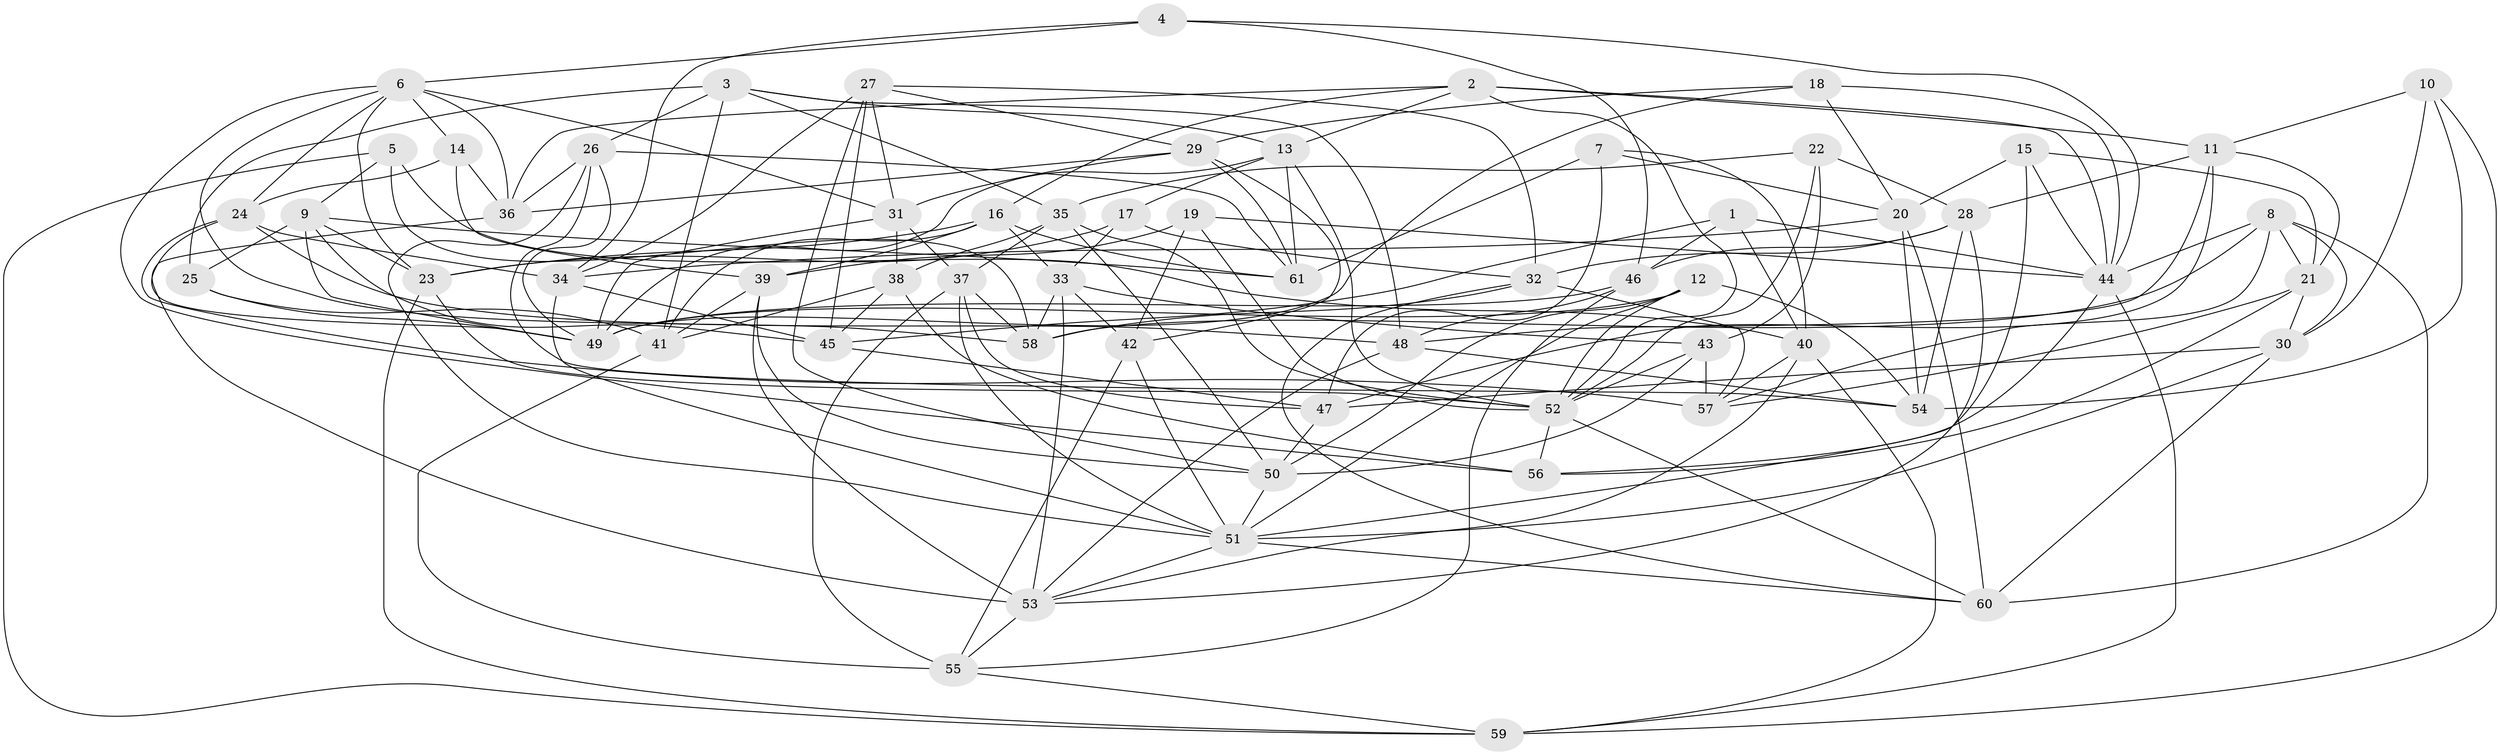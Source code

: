 // original degree distribution, {4: 1.0}
// Generated by graph-tools (version 1.1) at 2025/26/03/09/25 03:26:56]
// undirected, 61 vertices, 178 edges
graph export_dot {
graph [start="1"]
  node [color=gray90,style=filled];
  1;
  2;
  3;
  4;
  5;
  6;
  7;
  8;
  9;
  10;
  11;
  12;
  13;
  14;
  15;
  16;
  17;
  18;
  19;
  20;
  21;
  22;
  23;
  24;
  25;
  26;
  27;
  28;
  29;
  30;
  31;
  32;
  33;
  34;
  35;
  36;
  37;
  38;
  39;
  40;
  41;
  42;
  43;
  44;
  45;
  46;
  47;
  48;
  49;
  50;
  51;
  52;
  53;
  54;
  55;
  56;
  57;
  58;
  59;
  60;
  61;
  1 -- 40 [weight=1.0];
  1 -- 44 [weight=1.0];
  1 -- 45 [weight=1.0];
  1 -- 46 [weight=1.0];
  2 -- 11 [weight=1.0];
  2 -- 13 [weight=1.0];
  2 -- 16 [weight=1.0];
  2 -- 36 [weight=1.0];
  2 -- 44 [weight=1.0];
  2 -- 52 [weight=1.0];
  3 -- 13 [weight=1.0];
  3 -- 25 [weight=1.0];
  3 -- 26 [weight=1.0];
  3 -- 35 [weight=1.0];
  3 -- 41 [weight=1.0];
  3 -- 48 [weight=1.0];
  4 -- 6 [weight=1.0];
  4 -- 34 [weight=1.0];
  4 -- 44 [weight=1.0];
  4 -- 46 [weight=1.0];
  5 -- 9 [weight=1.0];
  5 -- 40 [weight=1.0];
  5 -- 58 [weight=1.0];
  5 -- 59 [weight=1.0];
  6 -- 14 [weight=1.0];
  6 -- 23 [weight=1.0];
  6 -- 24 [weight=1.0];
  6 -- 31 [weight=1.0];
  6 -- 36 [weight=1.0];
  6 -- 56 [weight=1.0];
  6 -- 58 [weight=1.0];
  7 -- 20 [weight=1.0];
  7 -- 40 [weight=1.0];
  7 -- 47 [weight=1.0];
  7 -- 61 [weight=1.0];
  8 -- 21 [weight=1.0];
  8 -- 30 [weight=1.0];
  8 -- 44 [weight=1.0];
  8 -- 57 [weight=1.0];
  8 -- 58 [weight=1.0];
  8 -- 60 [weight=1.0];
  9 -- 23 [weight=1.0];
  9 -- 25 [weight=1.0];
  9 -- 45 [weight=1.0];
  9 -- 49 [weight=1.0];
  9 -- 61 [weight=1.0];
  10 -- 11 [weight=1.0];
  10 -- 30 [weight=1.0];
  10 -- 54 [weight=1.0];
  10 -- 59 [weight=1.0];
  11 -- 21 [weight=1.0];
  11 -- 28 [weight=1.0];
  11 -- 47 [weight=1.0];
  11 -- 48 [weight=1.0];
  12 -- 49 [weight=2.0];
  12 -- 50 [weight=1.0];
  12 -- 51 [weight=1.0];
  12 -- 52 [weight=1.0];
  12 -- 54 [weight=1.0];
  13 -- 17 [weight=1.0];
  13 -- 49 [weight=1.0];
  13 -- 52 [weight=1.0];
  13 -- 61 [weight=1.0];
  14 -- 24 [weight=1.0];
  14 -- 36 [weight=1.0];
  14 -- 39 [weight=1.0];
  15 -- 20 [weight=1.0];
  15 -- 21 [weight=1.0];
  15 -- 44 [weight=1.0];
  15 -- 51 [weight=1.0];
  16 -- 23 [weight=1.0];
  16 -- 33 [weight=1.0];
  16 -- 39 [weight=1.0];
  16 -- 41 [weight=1.0];
  16 -- 61 [weight=1.0];
  17 -- 23 [weight=1.0];
  17 -- 32 [weight=1.0];
  17 -- 33 [weight=1.0];
  18 -- 20 [weight=1.0];
  18 -- 29 [weight=1.0];
  18 -- 44 [weight=1.0];
  18 -- 49 [weight=1.0];
  19 -- 39 [weight=1.0];
  19 -- 42 [weight=2.0];
  19 -- 44 [weight=2.0];
  19 -- 52 [weight=1.0];
  20 -- 34 [weight=1.0];
  20 -- 54 [weight=1.0];
  20 -- 60 [weight=1.0];
  21 -- 30 [weight=1.0];
  21 -- 56 [weight=1.0];
  21 -- 57 [weight=1.0];
  22 -- 28 [weight=1.0];
  22 -- 35 [weight=1.0];
  22 -- 43 [weight=1.0];
  22 -- 52 [weight=1.0];
  23 -- 52 [weight=1.0];
  23 -- 59 [weight=1.0];
  24 -- 34 [weight=1.0];
  24 -- 48 [weight=1.0];
  24 -- 49 [weight=1.0];
  24 -- 57 [weight=1.0];
  25 -- 41 [weight=1.0];
  25 -- 49 [weight=1.0];
  26 -- 36 [weight=1.0];
  26 -- 49 [weight=1.0];
  26 -- 51 [weight=1.0];
  26 -- 54 [weight=1.0];
  26 -- 61 [weight=1.0];
  27 -- 29 [weight=1.0];
  27 -- 31 [weight=1.0];
  27 -- 32 [weight=1.0];
  27 -- 34 [weight=1.0];
  27 -- 45 [weight=1.0];
  27 -- 50 [weight=1.0];
  28 -- 32 [weight=1.0];
  28 -- 46 [weight=1.0];
  28 -- 53 [weight=1.0];
  28 -- 54 [weight=1.0];
  29 -- 31 [weight=1.0];
  29 -- 36 [weight=1.0];
  29 -- 42 [weight=1.0];
  29 -- 61 [weight=1.0];
  30 -- 47 [weight=1.0];
  30 -- 51 [weight=1.0];
  30 -- 60 [weight=1.0];
  31 -- 37 [weight=1.0];
  31 -- 38 [weight=1.0];
  31 -- 49 [weight=1.0];
  32 -- 57 [weight=1.0];
  32 -- 58 [weight=1.0];
  32 -- 60 [weight=1.0];
  33 -- 42 [weight=1.0];
  33 -- 43 [weight=1.0];
  33 -- 53 [weight=1.0];
  33 -- 58 [weight=1.0];
  34 -- 45 [weight=1.0];
  34 -- 51 [weight=1.0];
  35 -- 37 [weight=1.0];
  35 -- 38 [weight=1.0];
  35 -- 50 [weight=1.0];
  35 -- 52 [weight=1.0];
  36 -- 53 [weight=1.0];
  37 -- 47 [weight=1.0];
  37 -- 51 [weight=1.0];
  37 -- 55 [weight=1.0];
  37 -- 58 [weight=1.0];
  38 -- 41 [weight=1.0];
  38 -- 45 [weight=1.0];
  38 -- 56 [weight=2.0];
  39 -- 41 [weight=1.0];
  39 -- 50 [weight=1.0];
  39 -- 53 [weight=1.0];
  40 -- 53 [weight=1.0];
  40 -- 57 [weight=1.0];
  40 -- 59 [weight=1.0];
  41 -- 55 [weight=1.0];
  42 -- 51 [weight=1.0];
  42 -- 55 [weight=1.0];
  43 -- 50 [weight=2.0];
  43 -- 52 [weight=1.0];
  43 -- 57 [weight=1.0];
  44 -- 56 [weight=1.0];
  44 -- 59 [weight=1.0];
  45 -- 47 [weight=1.0];
  46 -- 48 [weight=1.0];
  46 -- 49 [weight=1.0];
  46 -- 55 [weight=1.0];
  47 -- 50 [weight=1.0];
  48 -- 53 [weight=1.0];
  48 -- 54 [weight=1.0];
  50 -- 51 [weight=1.0];
  51 -- 53 [weight=1.0];
  51 -- 60 [weight=1.0];
  52 -- 56 [weight=1.0];
  52 -- 60 [weight=1.0];
  53 -- 55 [weight=1.0];
  55 -- 59 [weight=1.0];
}
